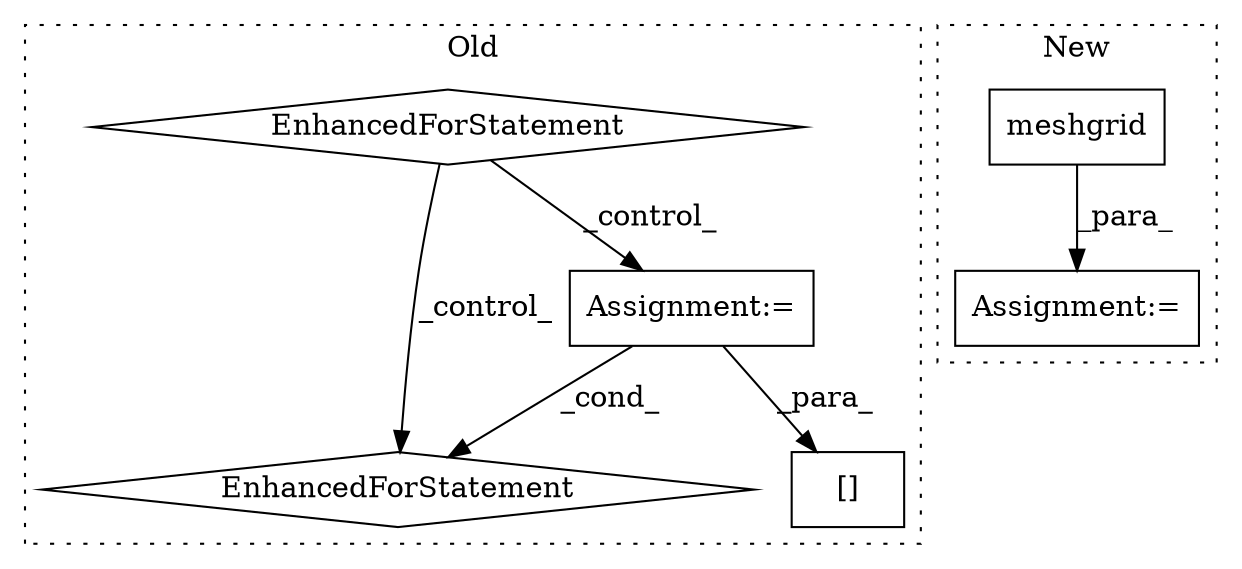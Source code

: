 digraph G {
subgraph cluster0 {
1 [label="EnhancedForStatement" a="70" s="1243,1324" l="57,2" shape="diamond"];
3 [label="Assignment:=" a="7" s="1243,1324" l="57,2" shape="box"];
5 [label="EnhancedForStatement" a="70" s="1157,1233" l="53,2" shape="diamond"];
6 [label="[]" a="2" s="1442,1471" l="14,2" shape="box"];
label = "Old";
style="dotted";
}
subgraph cluster1 {
2 [label="meshgrid" a="32" s="1513,1526" l="9,1" shape="box"];
4 [label="Assignment:=" a="7" s="1506" l="1" shape="box"];
label = "New";
style="dotted";
}
2 -> 4 [label="_para_"];
3 -> 6 [label="_para_"];
3 -> 1 [label="_cond_"];
5 -> 3 [label="_control_"];
5 -> 1 [label="_control_"];
}
